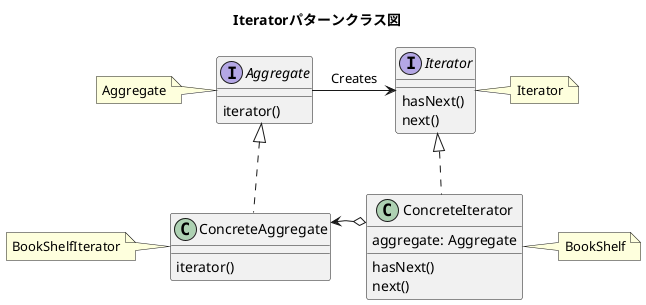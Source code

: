 @startuml
title Iteratorパターンクラス図


' 集合体
interface Aggregate{
    iterator()
}
note left: Aggregate

' 具体的な集合体
class ConcreteAggregate{
    iterator()
}
note left: BookShelfIterator

' 反復子
interface Iterator{
    hasNext()
    next()
}
note right: Iterator

' 具体的な反復子
class ConcreteIterator{
    aggregate: Aggregate
    hasNext()
    next()
}
note right: BookShelf

' 配置指定
Aggregate -[hidden]r- Iterator
ConcreteAggregate -[hidden]r- ConcreteIterator 
Aggregate --> Iterator : Creates
ConcreteIterator o--> ConcreteAggregate
Aggregate <|.. ConcreteAggregate
Iterator <|.. ConcreteIterator

@enduml